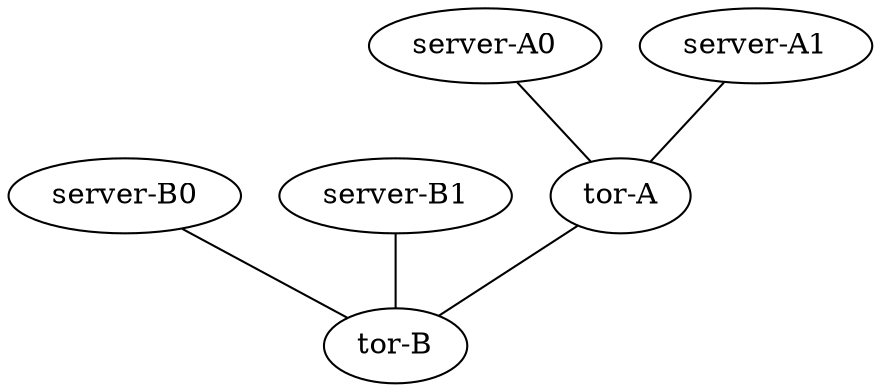 graph vx {
"tor-A" [function="leaf" vagrant="eth1" os="hashicorp/bionic64" version="1.0.282" memory="500" config="./helper_scripts/config_production_switch.sh" ]
"server-A0" [function="host" vagrant="eth3" os="hashicorp/bionic64" version="1.0.282" memory="500" config="./helper_scripts/config_production_server.sh" ]
"server-A1" [function="host" vagrant="eth3" os="hashicorp/bionic64" version="1.0.282" memory="500" config="./helper_scripts/config_production_server.sh" ]

"tor-B" [function="leaf" vagrant="eth1" os="hashicorp/bionic64" version="1.0.282" memory="500" config="./helper_scripts/config_production_switch.sh" ]
"server-B0" [function="host" vagrant="eth3" os="hashicorp/bionic64" version="1.0.282" memory="500" config="./helper_scripts/config_production_server.sh" ]
"server-B1" [function="host" vagrant="eth3" os="hashicorp/bionic64" version="1.0.282" memory="500" config="./helper_scripts/config_production_server.sh" ]

"tor-A":"eth50" -- "tor-B":"eth49"

"server-A0":"eth1" -- "tor-A":"eth1" [left_mac="00:01:00:11:11:01"]
"server-A1":"eth1" -- "tor-A":"eth2" [left_mac="00:01:00:22:22:02"]
"server-B0":"eth1" -- "tor-B":"eth1" [left_mac="00:02:00:11:11:01"]
"server-B1":"eth1" -- "tor-B":"eth2" [left_mac="00:02:00:22:22:02"]
}
